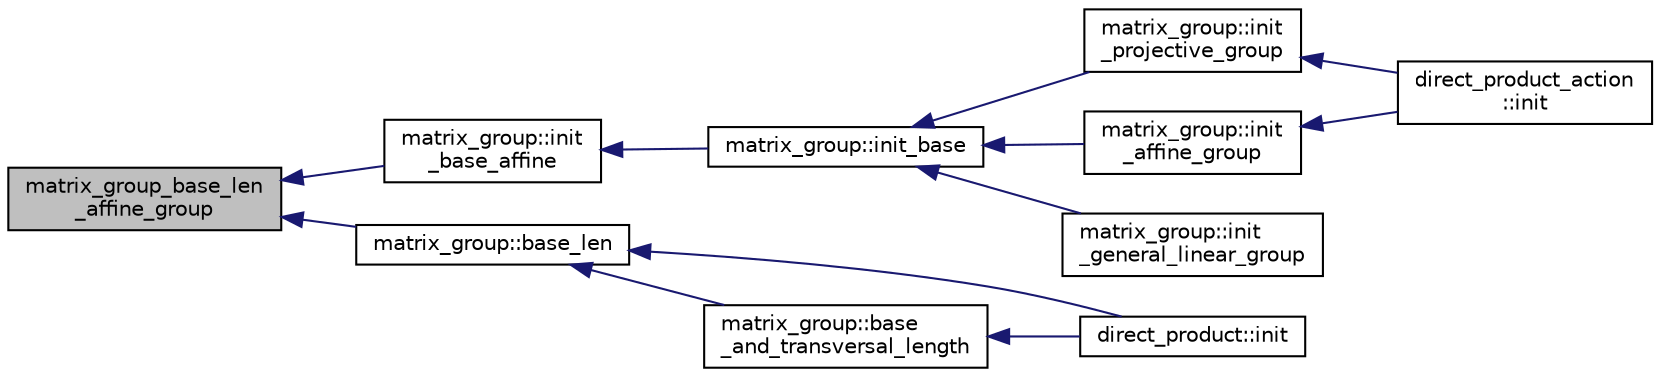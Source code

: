 digraph "matrix_group_base_len_affine_group"
{
  edge [fontname="Helvetica",fontsize="10",labelfontname="Helvetica",labelfontsize="10"];
  node [fontname="Helvetica",fontsize="10",shape=record];
  rankdir="LR";
  Node282 [label="matrix_group_base_len\l_affine_group",height=0.2,width=0.4,color="black", fillcolor="grey75", style="filled", fontcolor="black"];
  Node282 -> Node283 [dir="back",color="midnightblue",fontsize="10",style="solid",fontname="Helvetica"];
  Node283 [label="matrix_group::init\l_base_affine",height=0.2,width=0.4,color="black", fillcolor="white", style="filled",URL="$d3/ded/classmatrix__group.html#a2210282843acc1347ea2a32620b8989a"];
  Node283 -> Node284 [dir="back",color="midnightblue",fontsize="10",style="solid",fontname="Helvetica"];
  Node284 [label="matrix_group::init_base",height=0.2,width=0.4,color="black", fillcolor="white", style="filled",URL="$d3/ded/classmatrix__group.html#a2b7f41b5e6f58257532c1e24312b89e2"];
  Node284 -> Node285 [dir="back",color="midnightblue",fontsize="10",style="solid",fontname="Helvetica"];
  Node285 [label="matrix_group::init\l_projective_group",height=0.2,width=0.4,color="black", fillcolor="white", style="filled",URL="$d3/ded/classmatrix__group.html#a626286de5799c4c9e45216e735b1d233"];
  Node285 -> Node286 [dir="back",color="midnightblue",fontsize="10",style="solid",fontname="Helvetica"];
  Node286 [label="direct_product_action\l::init",height=0.2,width=0.4,color="black", fillcolor="white", style="filled",URL="$d3/d78/classdirect__product__action.html#aad40060e5821c011cccaa65a5c4df64f"];
  Node284 -> Node287 [dir="back",color="midnightblue",fontsize="10",style="solid",fontname="Helvetica"];
  Node287 [label="matrix_group::init\l_affine_group",height=0.2,width=0.4,color="black", fillcolor="white", style="filled",URL="$d3/ded/classmatrix__group.html#aa278bd127d400940516c20bfe1f2f91e"];
  Node287 -> Node286 [dir="back",color="midnightblue",fontsize="10",style="solid",fontname="Helvetica"];
  Node284 -> Node288 [dir="back",color="midnightblue",fontsize="10",style="solid",fontname="Helvetica"];
  Node288 [label="matrix_group::init\l_general_linear_group",height=0.2,width=0.4,color="black", fillcolor="white", style="filled",URL="$d3/ded/classmatrix__group.html#a0aa3c4187d8504b88f9f0aa644b48b86"];
  Node282 -> Node289 [dir="back",color="midnightblue",fontsize="10",style="solid",fontname="Helvetica"];
  Node289 [label="matrix_group::base_len",height=0.2,width=0.4,color="black", fillcolor="white", style="filled",URL="$d3/ded/classmatrix__group.html#a3233c59109858d439800b44836309c7a"];
  Node289 -> Node290 [dir="back",color="midnightblue",fontsize="10",style="solid",fontname="Helvetica"];
  Node290 [label="direct_product::init",height=0.2,width=0.4,color="black", fillcolor="white", style="filled",URL="$dc/daf/classdirect__product.html#a589445fc716197ea3498c28b1d1802d0"];
  Node289 -> Node291 [dir="back",color="midnightblue",fontsize="10",style="solid",fontname="Helvetica"];
  Node291 [label="matrix_group::base\l_and_transversal_length",height=0.2,width=0.4,color="black", fillcolor="white", style="filled",URL="$d3/ded/classmatrix__group.html#a13f173c0312738464dbbfa0712d3e376"];
  Node291 -> Node290 [dir="back",color="midnightblue",fontsize="10",style="solid",fontname="Helvetica"];
}

